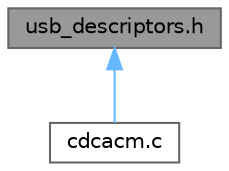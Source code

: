 digraph "usb_descriptors.h"
{
 // LATEX_PDF_SIZE
  bgcolor="transparent";
  edge [fontname=Helvetica,fontsize=10,labelfontname=Helvetica,labelfontsize=10];
  node [fontname=Helvetica,fontsize=10,shape=box,height=0.2,width=0.4];
  Node1 [label="usb_descriptors.h",height=0.2,width=0.4,color="gray40", fillcolor="grey60", style="filled", fontcolor="black",tooltip="Defines the USB descriptors: Header file of cdcacm.c"];
  Node1 -> Node2 [dir="back",color="steelblue1",style="solid"];
  Node2 [label="cdcacm.c",height=0.2,width=0.4,color="grey40", fillcolor="white", style="filled",URL="$cdcacm_8c.html",tooltip="USB Support routines group on STM32F4 and STM32F1"];
}
